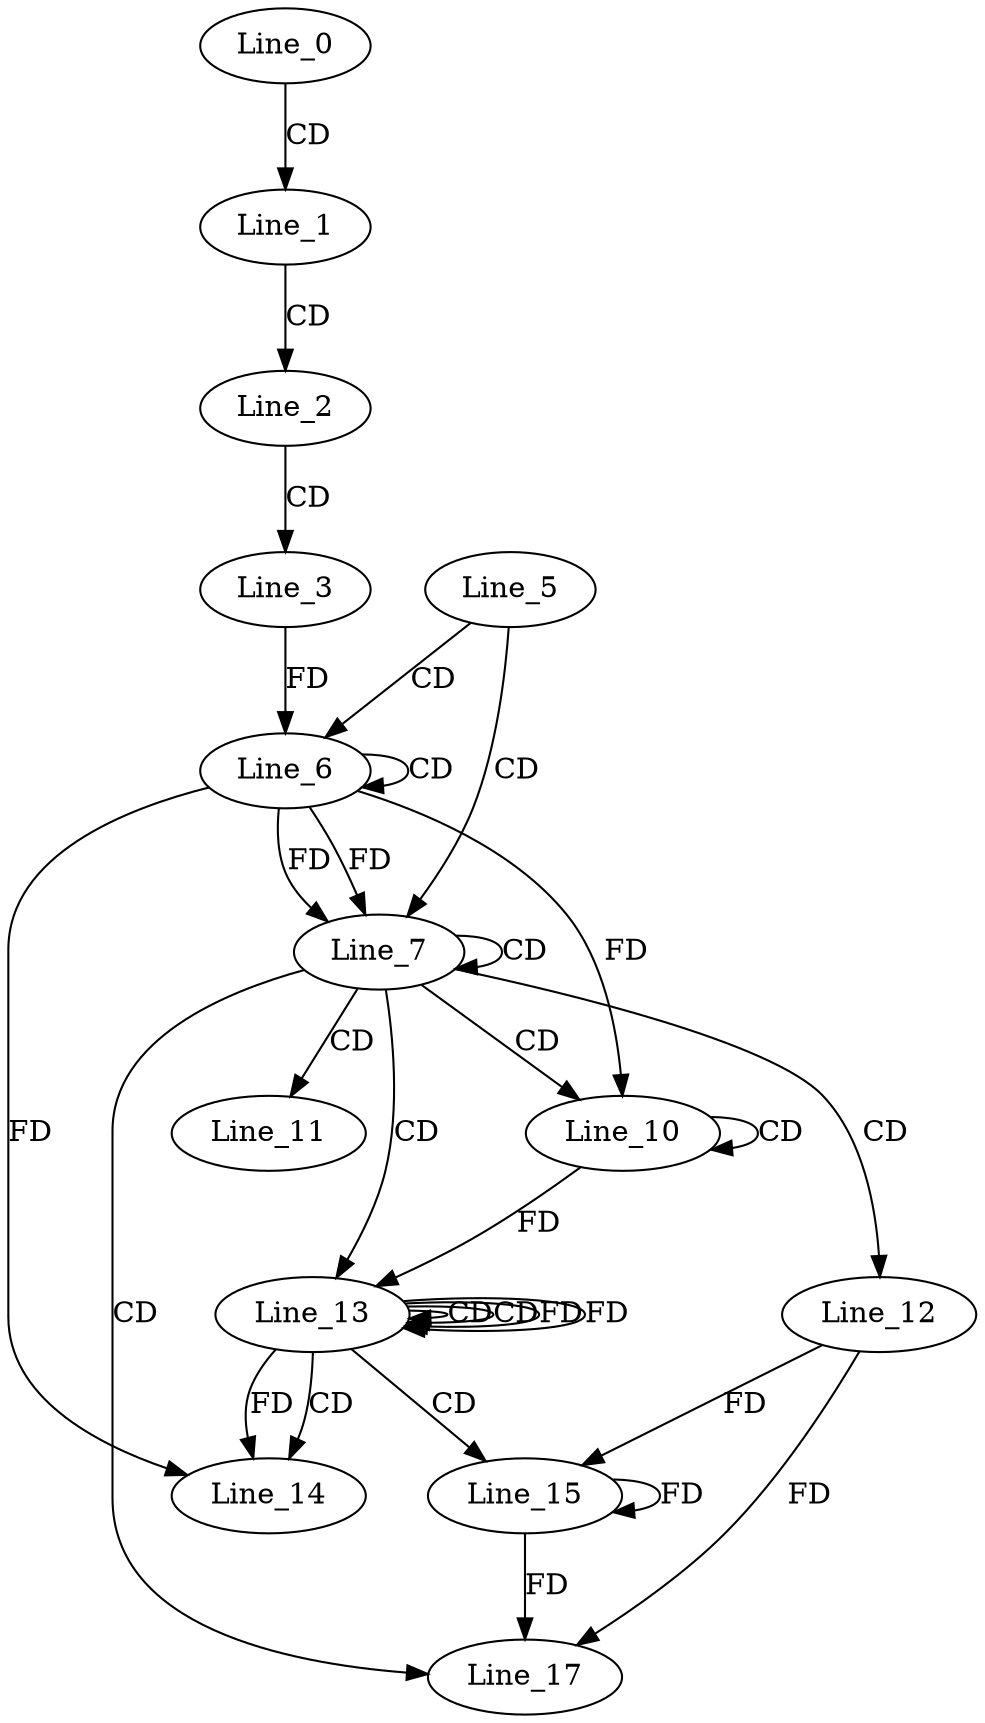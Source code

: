 digraph G {
  Line_0;
  Line_1;
  Line_2;
  Line_3;
  Line_5;
  Line_6;
  Line_6;
  Line_7;
  Line_7;
  Line_10;
  Line_10;
  Line_11;
  Line_12;
  Line_13;
  Line_13;
  Line_13;
  Line_14;
  Line_14;
  Line_15;
  Line_17;
  Line_0 -> Line_1 [ label="CD" ];
  Line_1 -> Line_2 [ label="CD" ];
  Line_2 -> Line_3 [ label="CD" ];
  Line_5 -> Line_6 [ label="CD" ];
  Line_6 -> Line_6 [ label="CD" ];
  Line_3 -> Line_6 [ label="FD" ];
  Line_5 -> Line_7 [ label="CD" ];
  Line_6 -> Line_7 [ label="FD" ];
  Line_7 -> Line_7 [ label="CD" ];
  Line_6 -> Line_7 [ label="FD" ];
  Line_7 -> Line_10 [ label="CD" ];
  Line_10 -> Line_10 [ label="CD" ];
  Line_6 -> Line_10 [ label="FD" ];
  Line_7 -> Line_11 [ label="CD" ];
  Line_7 -> Line_12 [ label="CD" ];
  Line_7 -> Line_13 [ label="CD" ];
  Line_13 -> Line_13 [ label="CD" ];
  Line_10 -> Line_13 [ label="FD" ];
  Line_13 -> Line_13 [ label="CD" ];
  Line_13 -> Line_13 [ label="FD" ];
  Line_13 -> Line_14 [ label="CD" ];
  Line_6 -> Line_14 [ label="FD" ];
  Line_13 -> Line_14 [ label="FD" ];
  Line_13 -> Line_15 [ label="CD" ];
  Line_15 -> Line_15 [ label="FD" ];
  Line_12 -> Line_15 [ label="FD" ];
  Line_7 -> Line_17 [ label="CD" ];
  Line_15 -> Line_17 [ label="FD" ];
  Line_12 -> Line_17 [ label="FD" ];
  Line_13 -> Line_13 [ label="FD" ];
}
